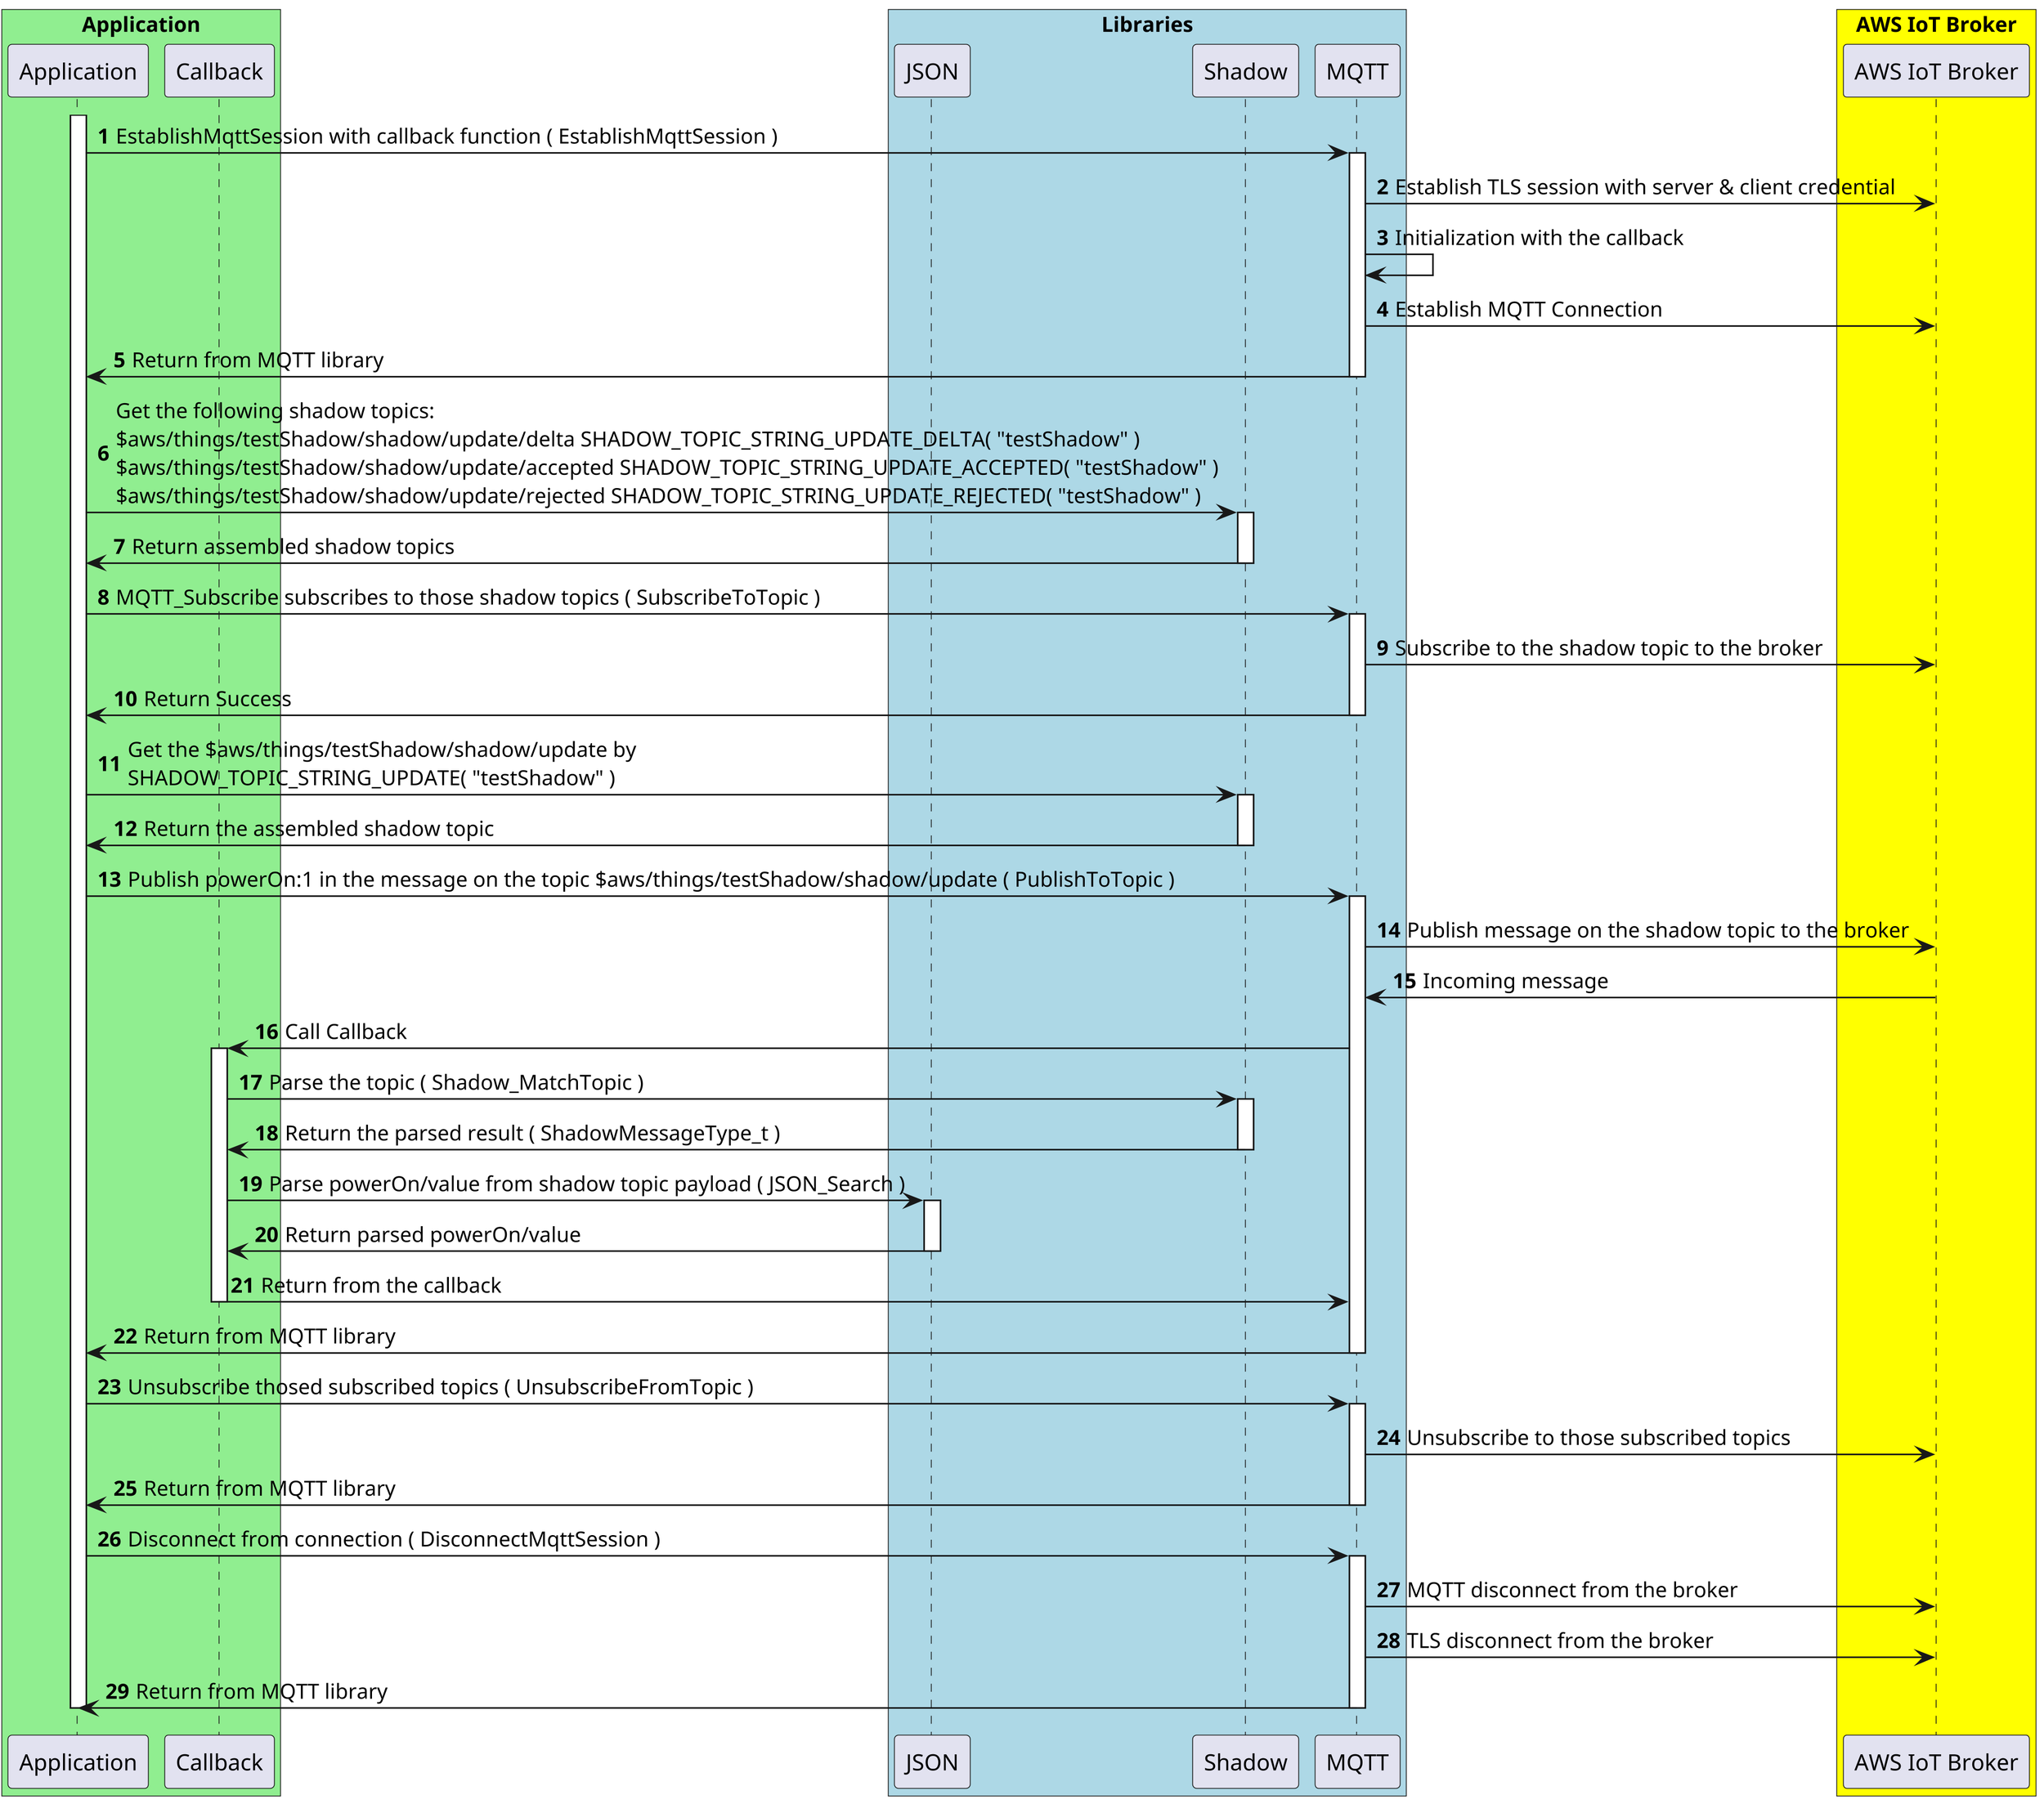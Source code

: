 @startuml
skinparam dpi 300
skinparam classFontSize 8
skinparam classFontName Helvetica
autonumber

box "Application" #LightGreen
    participant "Application" as application
    participant "Callback" as callback
end box

box "Libraries" #LightBlue
    participant "JSON" as json

    participant "Shadow" as shadow

    participant "MQTT" as mqtt

end box

box "AWS IoT Broker" #Yellow
    participant "AWS IoT Broker" as broker
end box

activate application
application -> mqtt : EstablishMqttSession with callback function ( EstablishMqttSession )


activate mqtt
mqtt -> broker : Establish TLS session with server & client credential
mqtt -> mqtt : Initialization with the callback
mqtt -> broker: Establish MQTT Connection
mqtt -> application : Return from MQTT library
deactivate mqtt

application -> shadow : Get the following shadow topics:\n$aws/things/testShadow/shadow/update/delta SHADOW_TOPIC_STRING_UPDATE_DELTA( "testShadow" )\n$aws/things/testShadow/shadow/update/accepted SHADOW_TOPIC_STRING_UPDATE_ACCEPTED( "testShadow" )\n$aws/things/testShadow/shadow/update/rejected SHADOW_TOPIC_STRING_UPDATE_REJECTED( "testShadow" )

activate shadow
shadow -> application : Return assembled shadow topics
deactivate shadow

application -> mqtt : MQTT_Subscribe subscribes to those shadow topics ( SubscribeToTopic )

activate mqtt
mqtt -> broker: Subscribe to the shadow topic to the broker
mqtt -> application : Return Success
deactivate mqtt

application -> shadow : Get the $aws/things/testShadow/shadow/update by\nSHADOW_TOPIC_STRING_UPDATE( "testShadow" )
activate shadow
shadow -> application : Return the assembled shadow topic
deactivate shadow

application -> mqtt : Publish powerOn:1 in the message on the topic $aws/things/testShadow/shadow/update ( PublishToTopic )

activate mqtt
mqtt -> broker : Publish message on the shadow topic to the broker
mqtt <- broker : Incoming message
mqtt -> callback : Call Callback
activate callback
callback -> shadow : Parse the topic ( Shadow_MatchTopic )
activate shadow
shadow -> callback : Return the parsed result ( ShadowMessageType_t )
deactivate shadow
callback -> json : Parse powerOn/value from shadow topic payload ( JSON_Search )
activate json
json -> callback : Return parsed powerOn/value
deactivate json
callback -> mqtt : Return from the callback
deactivate callback
mqtt -> application : Return from MQTT library
deactivate mqtt

application -> mqtt : Unsubscribe thosed subscribed topics ( UnsubscribeFromTopic )
activate mqtt
mqtt -> broker : Unsubscribe to those subscribed topics
mqtt -> application : Return from MQTT library
deactivate mqtt

application -> mqtt : Disconnect from connection ( DisconnectMqttSession )
activate mqtt
mqtt -> broker : MQTT disconnect from the broker
mqtt -> broker : TLS disconnect from the broker
mqtt -> application : Return from MQTT library
deactivate mqtt

deactivate application

@enduml
